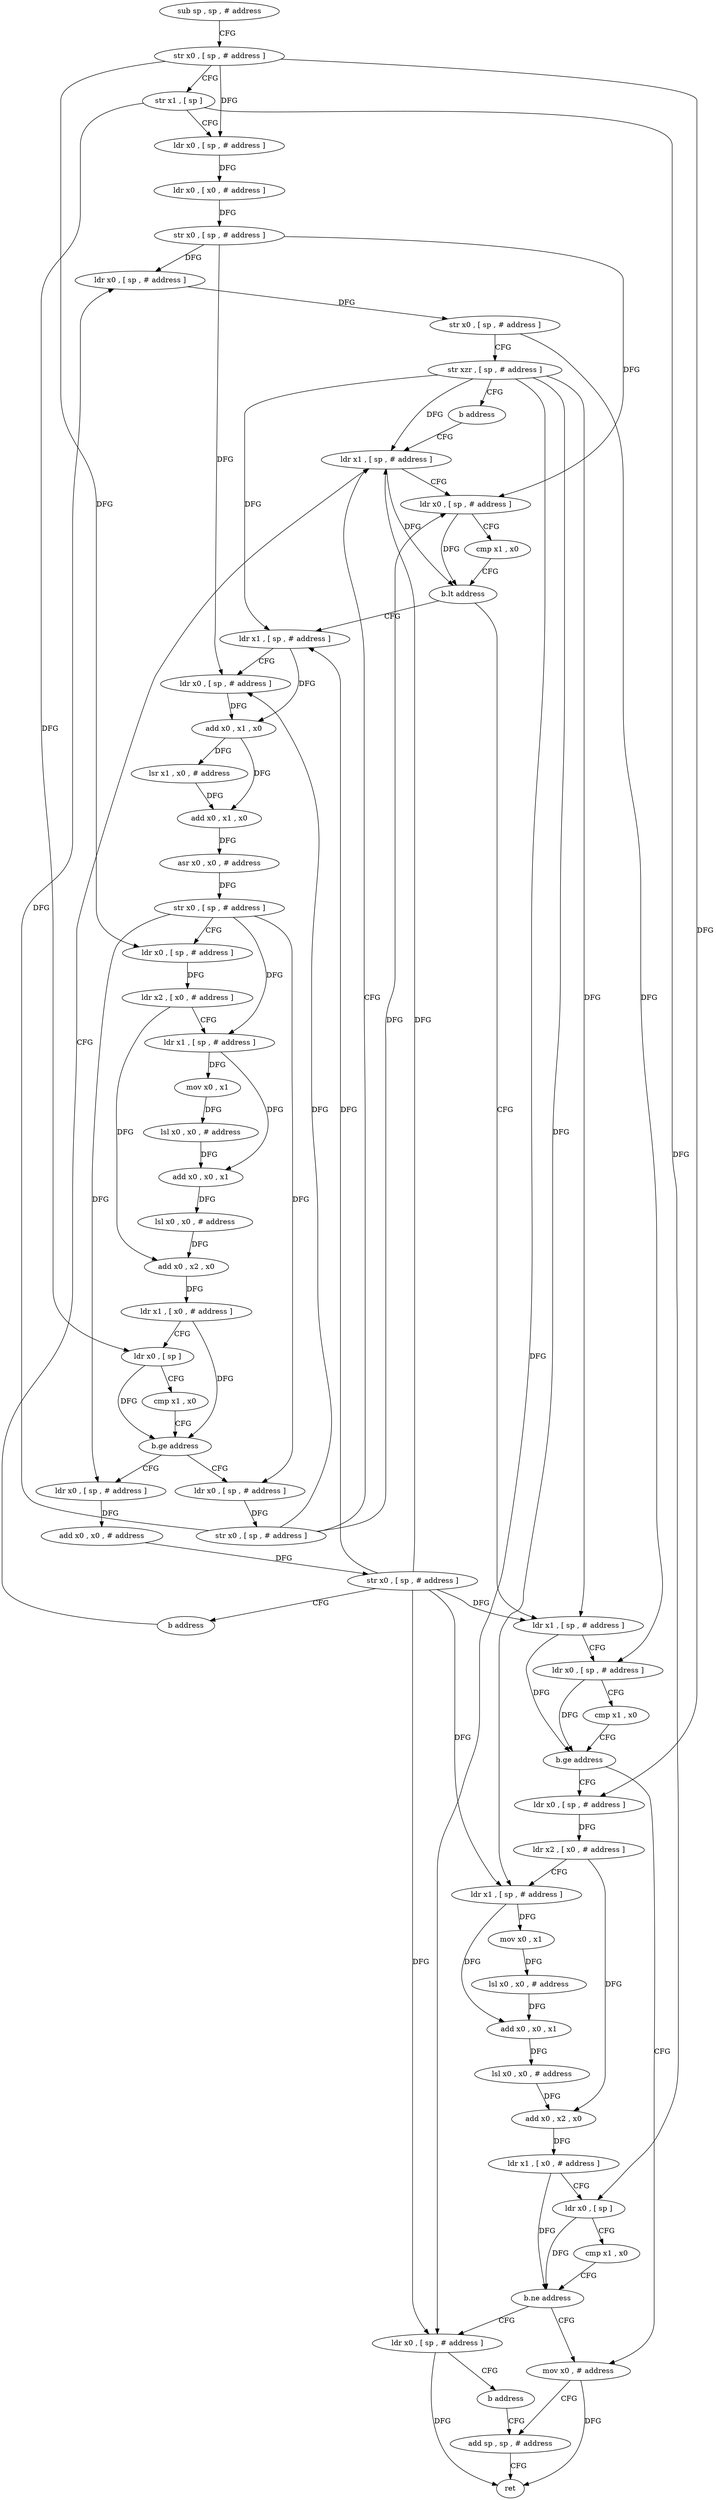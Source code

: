 digraph "func" {
"4478840" [label = "sub sp , sp , # address" ]
"4478844" [label = "str x0 , [ sp , # address ]" ]
"4478848" [label = "str x1 , [ sp ]" ]
"4478852" [label = "ldr x0 , [ sp , # address ]" ]
"4478856" [label = "ldr x0 , [ x0 , # address ]" ]
"4478860" [label = "str x0 , [ sp , # address ]" ]
"4478864" [label = "ldr x0 , [ sp , # address ]" ]
"4478868" [label = "str x0 , [ sp , # address ]" ]
"4478872" [label = "str xzr , [ sp , # address ]" ]
"4478876" [label = "b address" ]
"4478980" [label = "ldr x1 , [ sp , # address ]" ]
"4478984" [label = "ldr x0 , [ sp , # address ]" ]
"4478988" [label = "cmp x1 , x0" ]
"4478992" [label = "b.lt address" ]
"4478880" [label = "ldr x1 , [ sp , # address ]" ]
"4478996" [label = "ldr x1 , [ sp , # address ]" ]
"4478884" [label = "ldr x0 , [ sp , # address ]" ]
"4478888" [label = "add x0 , x1 , x0" ]
"4478892" [label = "lsr x1 , x0 , # address" ]
"4478896" [label = "add x0 , x1 , x0" ]
"4478900" [label = "asr x0 , x0 , # address" ]
"4478904" [label = "str x0 , [ sp , # address ]" ]
"4478908" [label = "ldr x0 , [ sp , # address ]" ]
"4478912" [label = "ldr x2 , [ x0 , # address ]" ]
"4478916" [label = "ldr x1 , [ sp , # address ]" ]
"4478920" [label = "mov x0 , x1" ]
"4478924" [label = "lsl x0 , x0 , # address" ]
"4478928" [label = "add x0 , x0 , x1" ]
"4478932" [label = "lsl x0 , x0 , # address" ]
"4478936" [label = "add x0 , x2 , x0" ]
"4478940" [label = "ldr x1 , [ x0 , # address ]" ]
"4478944" [label = "ldr x0 , [ sp ]" ]
"4478948" [label = "cmp x1 , x0" ]
"4478952" [label = "b.ge address" ]
"4478972" [label = "ldr x0 , [ sp , # address ]" ]
"4478956" [label = "ldr x0 , [ sp , # address ]" ]
"4479000" [label = "ldr x0 , [ sp , # address ]" ]
"4479004" [label = "cmp x1 , x0" ]
"4479008" [label = "b.ge address" ]
"4479068" [label = "mov x0 , # address" ]
"4479012" [label = "ldr x0 , [ sp , # address ]" ]
"4478976" [label = "str x0 , [ sp , # address ]" ]
"4478960" [label = "add x0 , x0 , # address" ]
"4478964" [label = "str x0 , [ sp , # address ]" ]
"4478968" [label = "b address" ]
"4479072" [label = "add sp , sp , # address" ]
"4479016" [label = "ldr x2 , [ x0 , # address ]" ]
"4479020" [label = "ldr x1 , [ sp , # address ]" ]
"4479024" [label = "mov x0 , x1" ]
"4479028" [label = "lsl x0 , x0 , # address" ]
"4479032" [label = "add x0 , x0 , x1" ]
"4479036" [label = "lsl x0 , x0 , # address" ]
"4479040" [label = "add x0 , x2 , x0" ]
"4479044" [label = "ldr x1 , [ x0 , # address ]" ]
"4479048" [label = "ldr x0 , [ sp ]" ]
"4479052" [label = "cmp x1 , x0" ]
"4479056" [label = "b.ne address" ]
"4479060" [label = "ldr x0 , [ sp , # address ]" ]
"4479064" [label = "b address" ]
"4479076" [label = "ret" ]
"4478840" -> "4478844" [ label = "CFG" ]
"4478844" -> "4478848" [ label = "CFG" ]
"4478844" -> "4478852" [ label = "DFG" ]
"4478844" -> "4478908" [ label = "DFG" ]
"4478844" -> "4479012" [ label = "DFG" ]
"4478848" -> "4478852" [ label = "CFG" ]
"4478848" -> "4478944" [ label = "DFG" ]
"4478848" -> "4479048" [ label = "DFG" ]
"4478852" -> "4478856" [ label = "DFG" ]
"4478856" -> "4478860" [ label = "DFG" ]
"4478860" -> "4478864" [ label = "DFG" ]
"4478860" -> "4478984" [ label = "DFG" ]
"4478860" -> "4478884" [ label = "DFG" ]
"4478864" -> "4478868" [ label = "DFG" ]
"4478868" -> "4478872" [ label = "CFG" ]
"4478868" -> "4479000" [ label = "DFG" ]
"4478872" -> "4478876" [ label = "CFG" ]
"4478872" -> "4478980" [ label = "DFG" ]
"4478872" -> "4478880" [ label = "DFG" ]
"4478872" -> "4478996" [ label = "DFG" ]
"4478872" -> "4479020" [ label = "DFG" ]
"4478872" -> "4479060" [ label = "DFG" ]
"4478876" -> "4478980" [ label = "CFG" ]
"4478980" -> "4478984" [ label = "CFG" ]
"4478980" -> "4478992" [ label = "DFG" ]
"4478984" -> "4478988" [ label = "CFG" ]
"4478984" -> "4478992" [ label = "DFG" ]
"4478988" -> "4478992" [ label = "CFG" ]
"4478992" -> "4478880" [ label = "CFG" ]
"4478992" -> "4478996" [ label = "CFG" ]
"4478880" -> "4478884" [ label = "CFG" ]
"4478880" -> "4478888" [ label = "DFG" ]
"4478996" -> "4479000" [ label = "CFG" ]
"4478996" -> "4479008" [ label = "DFG" ]
"4478884" -> "4478888" [ label = "DFG" ]
"4478888" -> "4478892" [ label = "DFG" ]
"4478888" -> "4478896" [ label = "DFG" ]
"4478892" -> "4478896" [ label = "DFG" ]
"4478896" -> "4478900" [ label = "DFG" ]
"4478900" -> "4478904" [ label = "DFG" ]
"4478904" -> "4478908" [ label = "CFG" ]
"4478904" -> "4478916" [ label = "DFG" ]
"4478904" -> "4478972" [ label = "DFG" ]
"4478904" -> "4478956" [ label = "DFG" ]
"4478908" -> "4478912" [ label = "DFG" ]
"4478912" -> "4478916" [ label = "CFG" ]
"4478912" -> "4478936" [ label = "DFG" ]
"4478916" -> "4478920" [ label = "DFG" ]
"4478916" -> "4478928" [ label = "DFG" ]
"4478920" -> "4478924" [ label = "DFG" ]
"4478924" -> "4478928" [ label = "DFG" ]
"4478928" -> "4478932" [ label = "DFG" ]
"4478932" -> "4478936" [ label = "DFG" ]
"4478936" -> "4478940" [ label = "DFG" ]
"4478940" -> "4478944" [ label = "CFG" ]
"4478940" -> "4478952" [ label = "DFG" ]
"4478944" -> "4478948" [ label = "CFG" ]
"4478944" -> "4478952" [ label = "DFG" ]
"4478948" -> "4478952" [ label = "CFG" ]
"4478952" -> "4478972" [ label = "CFG" ]
"4478952" -> "4478956" [ label = "CFG" ]
"4478972" -> "4478976" [ label = "DFG" ]
"4478956" -> "4478960" [ label = "DFG" ]
"4479000" -> "4479004" [ label = "CFG" ]
"4479000" -> "4479008" [ label = "DFG" ]
"4479004" -> "4479008" [ label = "CFG" ]
"4479008" -> "4479068" [ label = "CFG" ]
"4479008" -> "4479012" [ label = "CFG" ]
"4479068" -> "4479072" [ label = "CFG" ]
"4479068" -> "4479076" [ label = "DFG" ]
"4479012" -> "4479016" [ label = "DFG" ]
"4478976" -> "4478980" [ label = "CFG" ]
"4478976" -> "4478864" [ label = "DFG" ]
"4478976" -> "4478984" [ label = "DFG" ]
"4478976" -> "4478884" [ label = "DFG" ]
"4478960" -> "4478964" [ label = "DFG" ]
"4478964" -> "4478968" [ label = "CFG" ]
"4478964" -> "4478980" [ label = "DFG" ]
"4478964" -> "4478880" [ label = "DFG" ]
"4478964" -> "4478996" [ label = "DFG" ]
"4478964" -> "4479020" [ label = "DFG" ]
"4478964" -> "4479060" [ label = "DFG" ]
"4478968" -> "4478980" [ label = "CFG" ]
"4479072" -> "4479076" [ label = "CFG" ]
"4479016" -> "4479020" [ label = "CFG" ]
"4479016" -> "4479040" [ label = "DFG" ]
"4479020" -> "4479024" [ label = "DFG" ]
"4479020" -> "4479032" [ label = "DFG" ]
"4479024" -> "4479028" [ label = "DFG" ]
"4479028" -> "4479032" [ label = "DFG" ]
"4479032" -> "4479036" [ label = "DFG" ]
"4479036" -> "4479040" [ label = "DFG" ]
"4479040" -> "4479044" [ label = "DFG" ]
"4479044" -> "4479048" [ label = "CFG" ]
"4479044" -> "4479056" [ label = "DFG" ]
"4479048" -> "4479052" [ label = "CFG" ]
"4479048" -> "4479056" [ label = "DFG" ]
"4479052" -> "4479056" [ label = "CFG" ]
"4479056" -> "4479068" [ label = "CFG" ]
"4479056" -> "4479060" [ label = "CFG" ]
"4479060" -> "4479064" [ label = "CFG" ]
"4479060" -> "4479076" [ label = "DFG" ]
"4479064" -> "4479072" [ label = "CFG" ]
}
